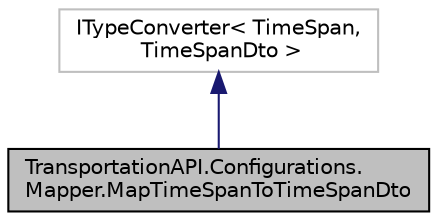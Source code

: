 digraph "TransportationAPI.Configurations.Mapper.MapTimeSpanToTimeSpanDto"
{
 // LATEX_PDF_SIZE
  edge [fontname="Helvetica",fontsize="10",labelfontname="Helvetica",labelfontsize="10"];
  node [fontname="Helvetica",fontsize="10",shape=record];
  Node1 [label="TransportationAPI.Configurations.\lMapper.MapTimeSpanToTimeSpanDto",height=0.2,width=0.4,color="black", fillcolor="grey75", style="filled", fontcolor="black",tooltip=" "];
  Node2 -> Node1 [dir="back",color="midnightblue",fontsize="10",style="solid",fontname="Helvetica"];
  Node2 [label="ITypeConverter\< TimeSpan,\l TimeSpanDto \>",height=0.2,width=0.4,color="grey75", fillcolor="white", style="filled",tooltip=" "];
}
